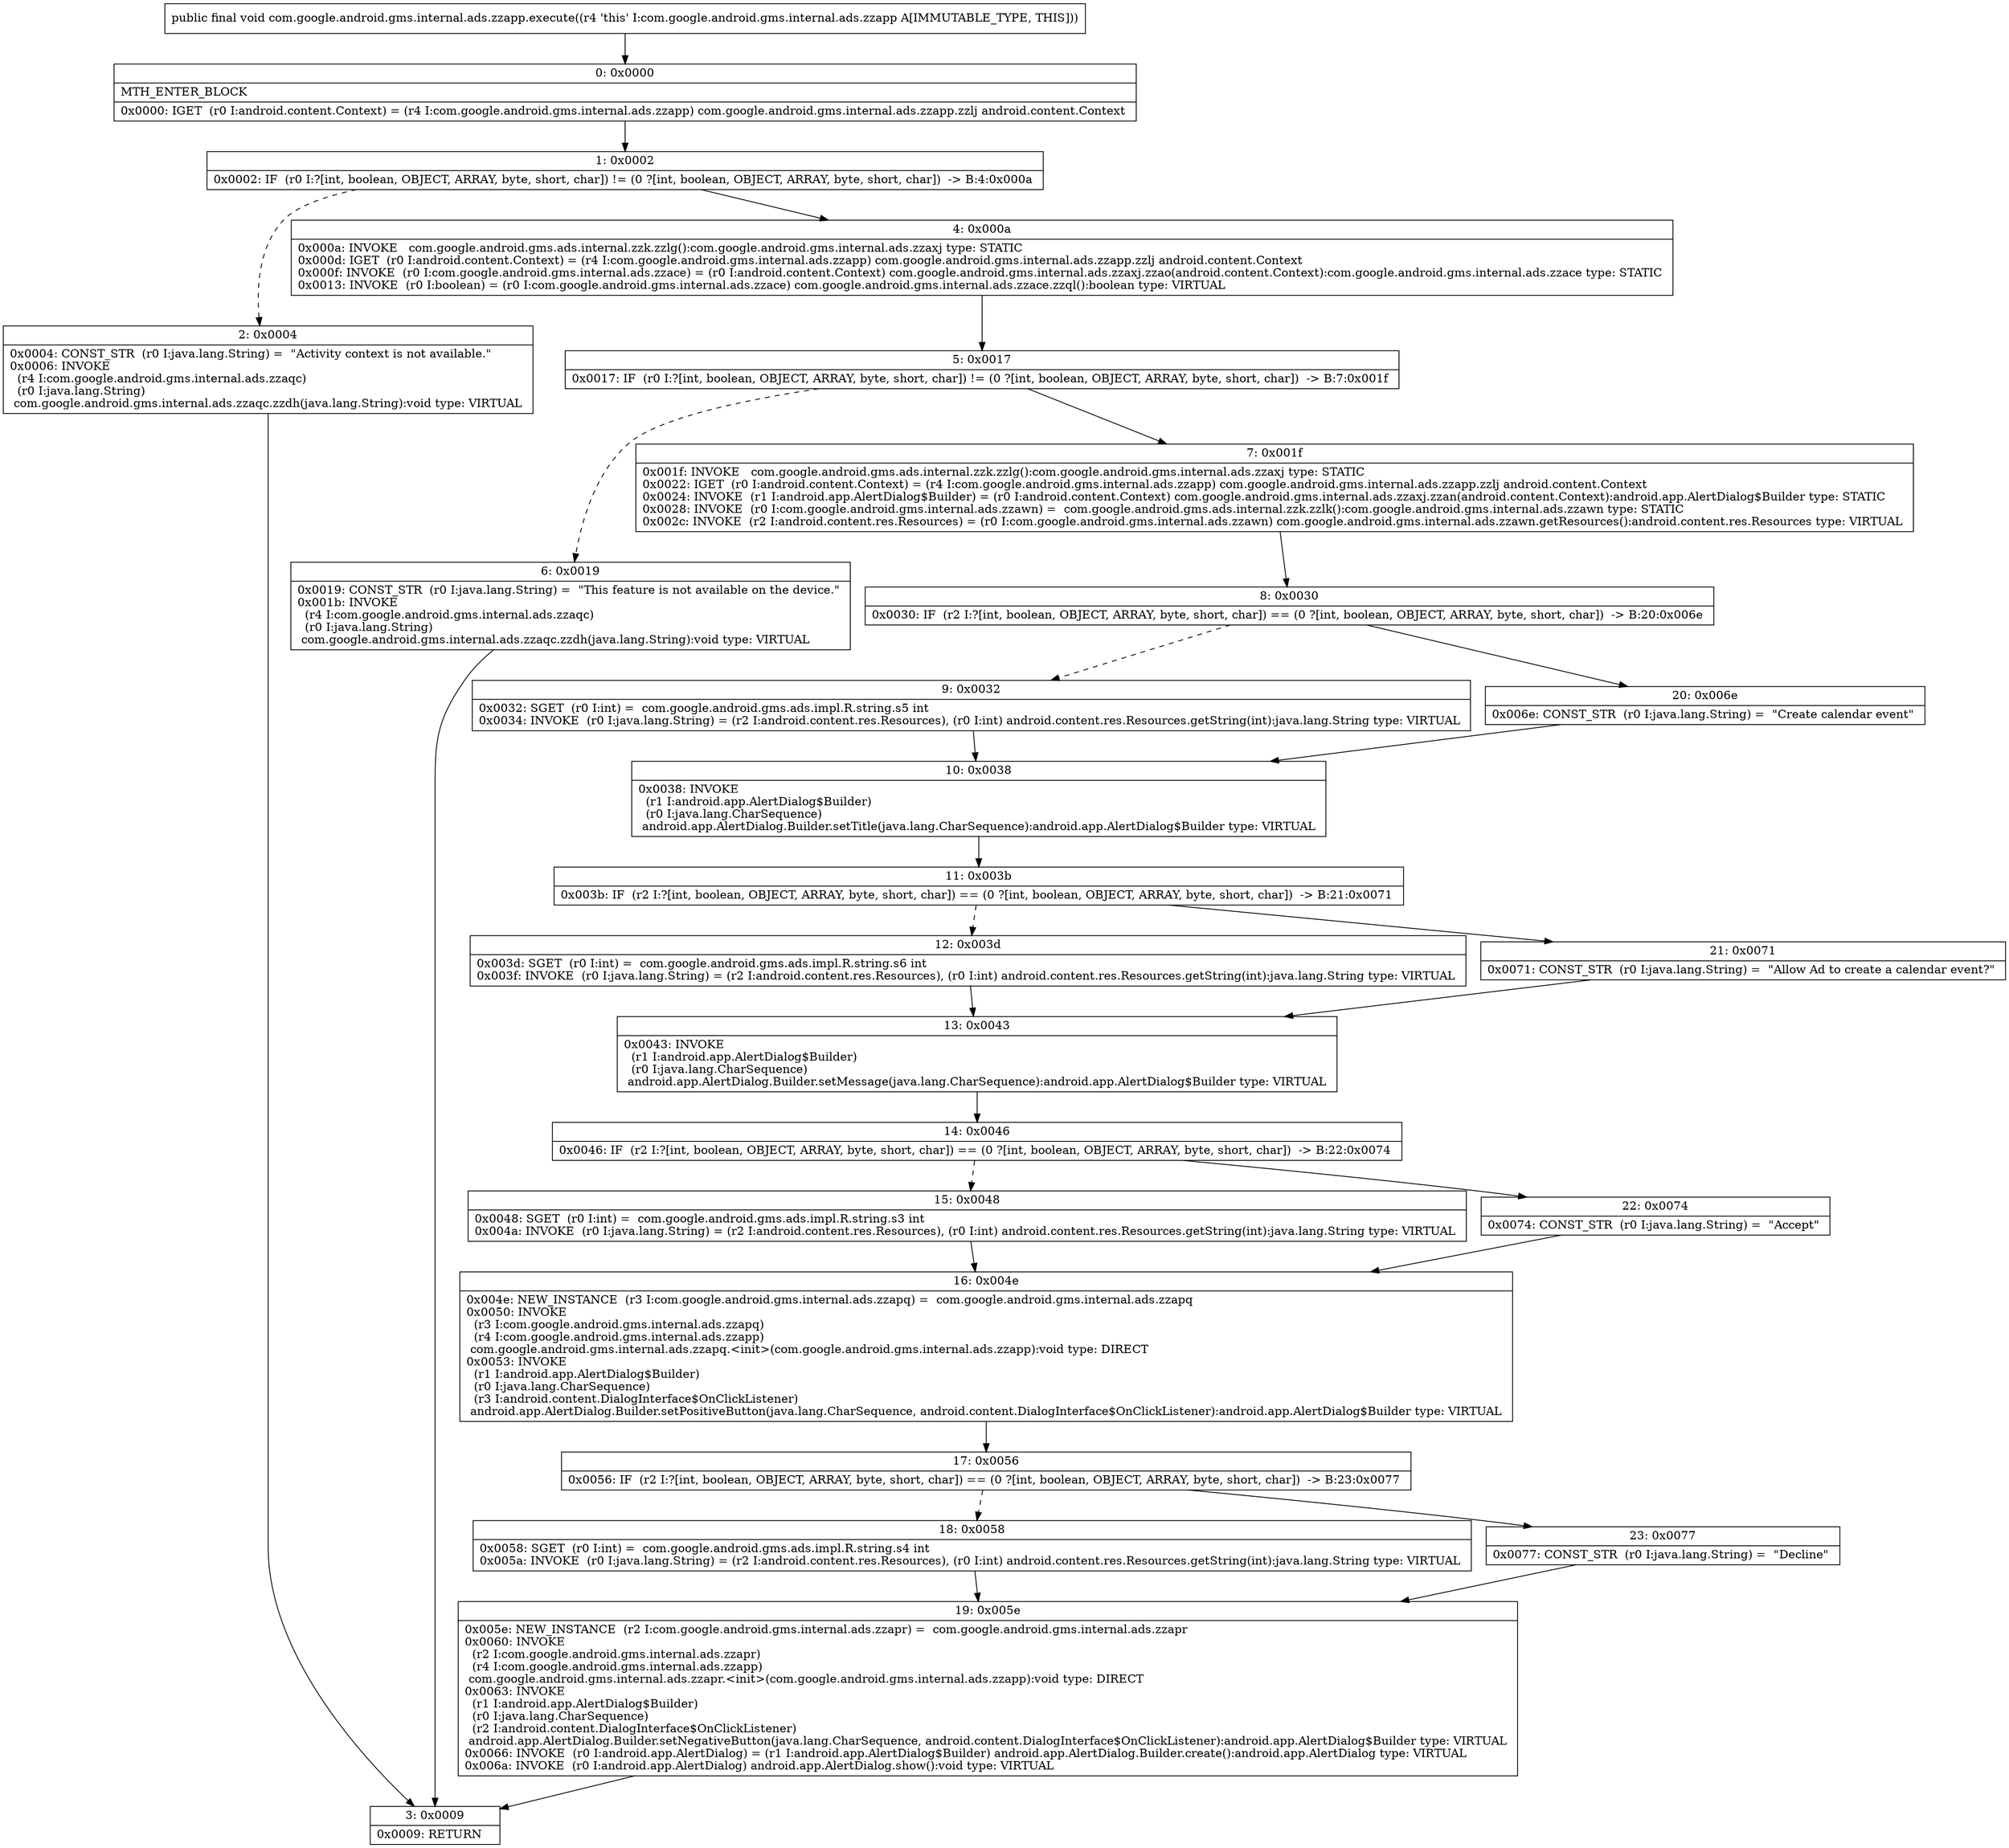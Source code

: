 digraph "CFG forcom.google.android.gms.internal.ads.zzapp.execute()V" {
Node_0 [shape=record,label="{0\:\ 0x0000|MTH_ENTER_BLOCK\l|0x0000: IGET  (r0 I:android.content.Context) = (r4 I:com.google.android.gms.internal.ads.zzapp) com.google.android.gms.internal.ads.zzapp.zzlj android.content.Context \l}"];
Node_1 [shape=record,label="{1\:\ 0x0002|0x0002: IF  (r0 I:?[int, boolean, OBJECT, ARRAY, byte, short, char]) != (0 ?[int, boolean, OBJECT, ARRAY, byte, short, char])  \-\> B:4:0x000a \l}"];
Node_2 [shape=record,label="{2\:\ 0x0004|0x0004: CONST_STR  (r0 I:java.lang.String) =  \"Activity context is not available.\" \l0x0006: INVOKE  \l  (r4 I:com.google.android.gms.internal.ads.zzaqc)\l  (r0 I:java.lang.String)\l com.google.android.gms.internal.ads.zzaqc.zzdh(java.lang.String):void type: VIRTUAL \l}"];
Node_3 [shape=record,label="{3\:\ 0x0009|0x0009: RETURN   \l}"];
Node_4 [shape=record,label="{4\:\ 0x000a|0x000a: INVOKE   com.google.android.gms.ads.internal.zzk.zzlg():com.google.android.gms.internal.ads.zzaxj type: STATIC \l0x000d: IGET  (r0 I:android.content.Context) = (r4 I:com.google.android.gms.internal.ads.zzapp) com.google.android.gms.internal.ads.zzapp.zzlj android.content.Context \l0x000f: INVOKE  (r0 I:com.google.android.gms.internal.ads.zzace) = (r0 I:android.content.Context) com.google.android.gms.internal.ads.zzaxj.zzao(android.content.Context):com.google.android.gms.internal.ads.zzace type: STATIC \l0x0013: INVOKE  (r0 I:boolean) = (r0 I:com.google.android.gms.internal.ads.zzace) com.google.android.gms.internal.ads.zzace.zzql():boolean type: VIRTUAL \l}"];
Node_5 [shape=record,label="{5\:\ 0x0017|0x0017: IF  (r0 I:?[int, boolean, OBJECT, ARRAY, byte, short, char]) != (0 ?[int, boolean, OBJECT, ARRAY, byte, short, char])  \-\> B:7:0x001f \l}"];
Node_6 [shape=record,label="{6\:\ 0x0019|0x0019: CONST_STR  (r0 I:java.lang.String) =  \"This feature is not available on the device.\" \l0x001b: INVOKE  \l  (r4 I:com.google.android.gms.internal.ads.zzaqc)\l  (r0 I:java.lang.String)\l com.google.android.gms.internal.ads.zzaqc.zzdh(java.lang.String):void type: VIRTUAL \l}"];
Node_7 [shape=record,label="{7\:\ 0x001f|0x001f: INVOKE   com.google.android.gms.ads.internal.zzk.zzlg():com.google.android.gms.internal.ads.zzaxj type: STATIC \l0x0022: IGET  (r0 I:android.content.Context) = (r4 I:com.google.android.gms.internal.ads.zzapp) com.google.android.gms.internal.ads.zzapp.zzlj android.content.Context \l0x0024: INVOKE  (r1 I:android.app.AlertDialog$Builder) = (r0 I:android.content.Context) com.google.android.gms.internal.ads.zzaxj.zzan(android.content.Context):android.app.AlertDialog$Builder type: STATIC \l0x0028: INVOKE  (r0 I:com.google.android.gms.internal.ads.zzawn) =  com.google.android.gms.ads.internal.zzk.zzlk():com.google.android.gms.internal.ads.zzawn type: STATIC \l0x002c: INVOKE  (r2 I:android.content.res.Resources) = (r0 I:com.google.android.gms.internal.ads.zzawn) com.google.android.gms.internal.ads.zzawn.getResources():android.content.res.Resources type: VIRTUAL \l}"];
Node_8 [shape=record,label="{8\:\ 0x0030|0x0030: IF  (r2 I:?[int, boolean, OBJECT, ARRAY, byte, short, char]) == (0 ?[int, boolean, OBJECT, ARRAY, byte, short, char])  \-\> B:20:0x006e \l}"];
Node_9 [shape=record,label="{9\:\ 0x0032|0x0032: SGET  (r0 I:int) =  com.google.android.gms.ads.impl.R.string.s5 int \l0x0034: INVOKE  (r0 I:java.lang.String) = (r2 I:android.content.res.Resources), (r0 I:int) android.content.res.Resources.getString(int):java.lang.String type: VIRTUAL \l}"];
Node_10 [shape=record,label="{10\:\ 0x0038|0x0038: INVOKE  \l  (r1 I:android.app.AlertDialog$Builder)\l  (r0 I:java.lang.CharSequence)\l android.app.AlertDialog.Builder.setTitle(java.lang.CharSequence):android.app.AlertDialog$Builder type: VIRTUAL \l}"];
Node_11 [shape=record,label="{11\:\ 0x003b|0x003b: IF  (r2 I:?[int, boolean, OBJECT, ARRAY, byte, short, char]) == (0 ?[int, boolean, OBJECT, ARRAY, byte, short, char])  \-\> B:21:0x0071 \l}"];
Node_12 [shape=record,label="{12\:\ 0x003d|0x003d: SGET  (r0 I:int) =  com.google.android.gms.ads.impl.R.string.s6 int \l0x003f: INVOKE  (r0 I:java.lang.String) = (r2 I:android.content.res.Resources), (r0 I:int) android.content.res.Resources.getString(int):java.lang.String type: VIRTUAL \l}"];
Node_13 [shape=record,label="{13\:\ 0x0043|0x0043: INVOKE  \l  (r1 I:android.app.AlertDialog$Builder)\l  (r0 I:java.lang.CharSequence)\l android.app.AlertDialog.Builder.setMessage(java.lang.CharSequence):android.app.AlertDialog$Builder type: VIRTUAL \l}"];
Node_14 [shape=record,label="{14\:\ 0x0046|0x0046: IF  (r2 I:?[int, boolean, OBJECT, ARRAY, byte, short, char]) == (0 ?[int, boolean, OBJECT, ARRAY, byte, short, char])  \-\> B:22:0x0074 \l}"];
Node_15 [shape=record,label="{15\:\ 0x0048|0x0048: SGET  (r0 I:int) =  com.google.android.gms.ads.impl.R.string.s3 int \l0x004a: INVOKE  (r0 I:java.lang.String) = (r2 I:android.content.res.Resources), (r0 I:int) android.content.res.Resources.getString(int):java.lang.String type: VIRTUAL \l}"];
Node_16 [shape=record,label="{16\:\ 0x004e|0x004e: NEW_INSTANCE  (r3 I:com.google.android.gms.internal.ads.zzapq) =  com.google.android.gms.internal.ads.zzapq \l0x0050: INVOKE  \l  (r3 I:com.google.android.gms.internal.ads.zzapq)\l  (r4 I:com.google.android.gms.internal.ads.zzapp)\l com.google.android.gms.internal.ads.zzapq.\<init\>(com.google.android.gms.internal.ads.zzapp):void type: DIRECT \l0x0053: INVOKE  \l  (r1 I:android.app.AlertDialog$Builder)\l  (r0 I:java.lang.CharSequence)\l  (r3 I:android.content.DialogInterface$OnClickListener)\l android.app.AlertDialog.Builder.setPositiveButton(java.lang.CharSequence, android.content.DialogInterface$OnClickListener):android.app.AlertDialog$Builder type: VIRTUAL \l}"];
Node_17 [shape=record,label="{17\:\ 0x0056|0x0056: IF  (r2 I:?[int, boolean, OBJECT, ARRAY, byte, short, char]) == (0 ?[int, boolean, OBJECT, ARRAY, byte, short, char])  \-\> B:23:0x0077 \l}"];
Node_18 [shape=record,label="{18\:\ 0x0058|0x0058: SGET  (r0 I:int) =  com.google.android.gms.ads.impl.R.string.s4 int \l0x005a: INVOKE  (r0 I:java.lang.String) = (r2 I:android.content.res.Resources), (r0 I:int) android.content.res.Resources.getString(int):java.lang.String type: VIRTUAL \l}"];
Node_19 [shape=record,label="{19\:\ 0x005e|0x005e: NEW_INSTANCE  (r2 I:com.google.android.gms.internal.ads.zzapr) =  com.google.android.gms.internal.ads.zzapr \l0x0060: INVOKE  \l  (r2 I:com.google.android.gms.internal.ads.zzapr)\l  (r4 I:com.google.android.gms.internal.ads.zzapp)\l com.google.android.gms.internal.ads.zzapr.\<init\>(com.google.android.gms.internal.ads.zzapp):void type: DIRECT \l0x0063: INVOKE  \l  (r1 I:android.app.AlertDialog$Builder)\l  (r0 I:java.lang.CharSequence)\l  (r2 I:android.content.DialogInterface$OnClickListener)\l android.app.AlertDialog.Builder.setNegativeButton(java.lang.CharSequence, android.content.DialogInterface$OnClickListener):android.app.AlertDialog$Builder type: VIRTUAL \l0x0066: INVOKE  (r0 I:android.app.AlertDialog) = (r1 I:android.app.AlertDialog$Builder) android.app.AlertDialog.Builder.create():android.app.AlertDialog type: VIRTUAL \l0x006a: INVOKE  (r0 I:android.app.AlertDialog) android.app.AlertDialog.show():void type: VIRTUAL \l}"];
Node_20 [shape=record,label="{20\:\ 0x006e|0x006e: CONST_STR  (r0 I:java.lang.String) =  \"Create calendar event\" \l}"];
Node_21 [shape=record,label="{21\:\ 0x0071|0x0071: CONST_STR  (r0 I:java.lang.String) =  \"Allow Ad to create a calendar event?\" \l}"];
Node_22 [shape=record,label="{22\:\ 0x0074|0x0074: CONST_STR  (r0 I:java.lang.String) =  \"Accept\" \l}"];
Node_23 [shape=record,label="{23\:\ 0x0077|0x0077: CONST_STR  (r0 I:java.lang.String) =  \"Decline\" \l}"];
MethodNode[shape=record,label="{public final void com.google.android.gms.internal.ads.zzapp.execute((r4 'this' I:com.google.android.gms.internal.ads.zzapp A[IMMUTABLE_TYPE, THIS])) }"];
MethodNode -> Node_0;
Node_0 -> Node_1;
Node_1 -> Node_2[style=dashed];
Node_1 -> Node_4;
Node_2 -> Node_3;
Node_4 -> Node_5;
Node_5 -> Node_6[style=dashed];
Node_5 -> Node_7;
Node_6 -> Node_3;
Node_7 -> Node_8;
Node_8 -> Node_9[style=dashed];
Node_8 -> Node_20;
Node_9 -> Node_10;
Node_10 -> Node_11;
Node_11 -> Node_12[style=dashed];
Node_11 -> Node_21;
Node_12 -> Node_13;
Node_13 -> Node_14;
Node_14 -> Node_15[style=dashed];
Node_14 -> Node_22;
Node_15 -> Node_16;
Node_16 -> Node_17;
Node_17 -> Node_18[style=dashed];
Node_17 -> Node_23;
Node_18 -> Node_19;
Node_19 -> Node_3;
Node_20 -> Node_10;
Node_21 -> Node_13;
Node_22 -> Node_16;
Node_23 -> Node_19;
}

